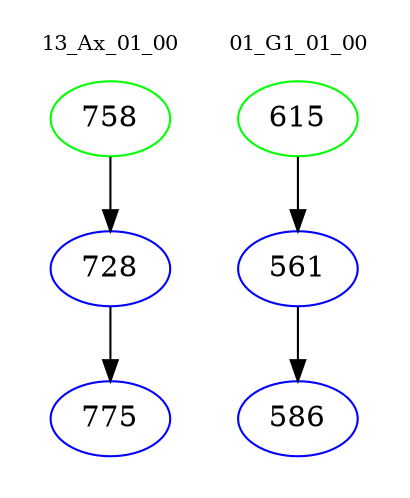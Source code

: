 digraph{
subgraph cluster_0 {
color = white
label = "13_Ax_01_00";
fontsize=10;
T0_758 [label="758", color="green"]
T0_758 -> T0_728 [color="black"]
T0_728 [label="728", color="blue"]
T0_728 -> T0_775 [color="black"]
T0_775 [label="775", color="blue"]
}
subgraph cluster_1 {
color = white
label = "01_G1_01_00";
fontsize=10;
T1_615 [label="615", color="green"]
T1_615 -> T1_561 [color="black"]
T1_561 [label="561", color="blue"]
T1_561 -> T1_586 [color="black"]
T1_586 [label="586", color="blue"]
}
}
